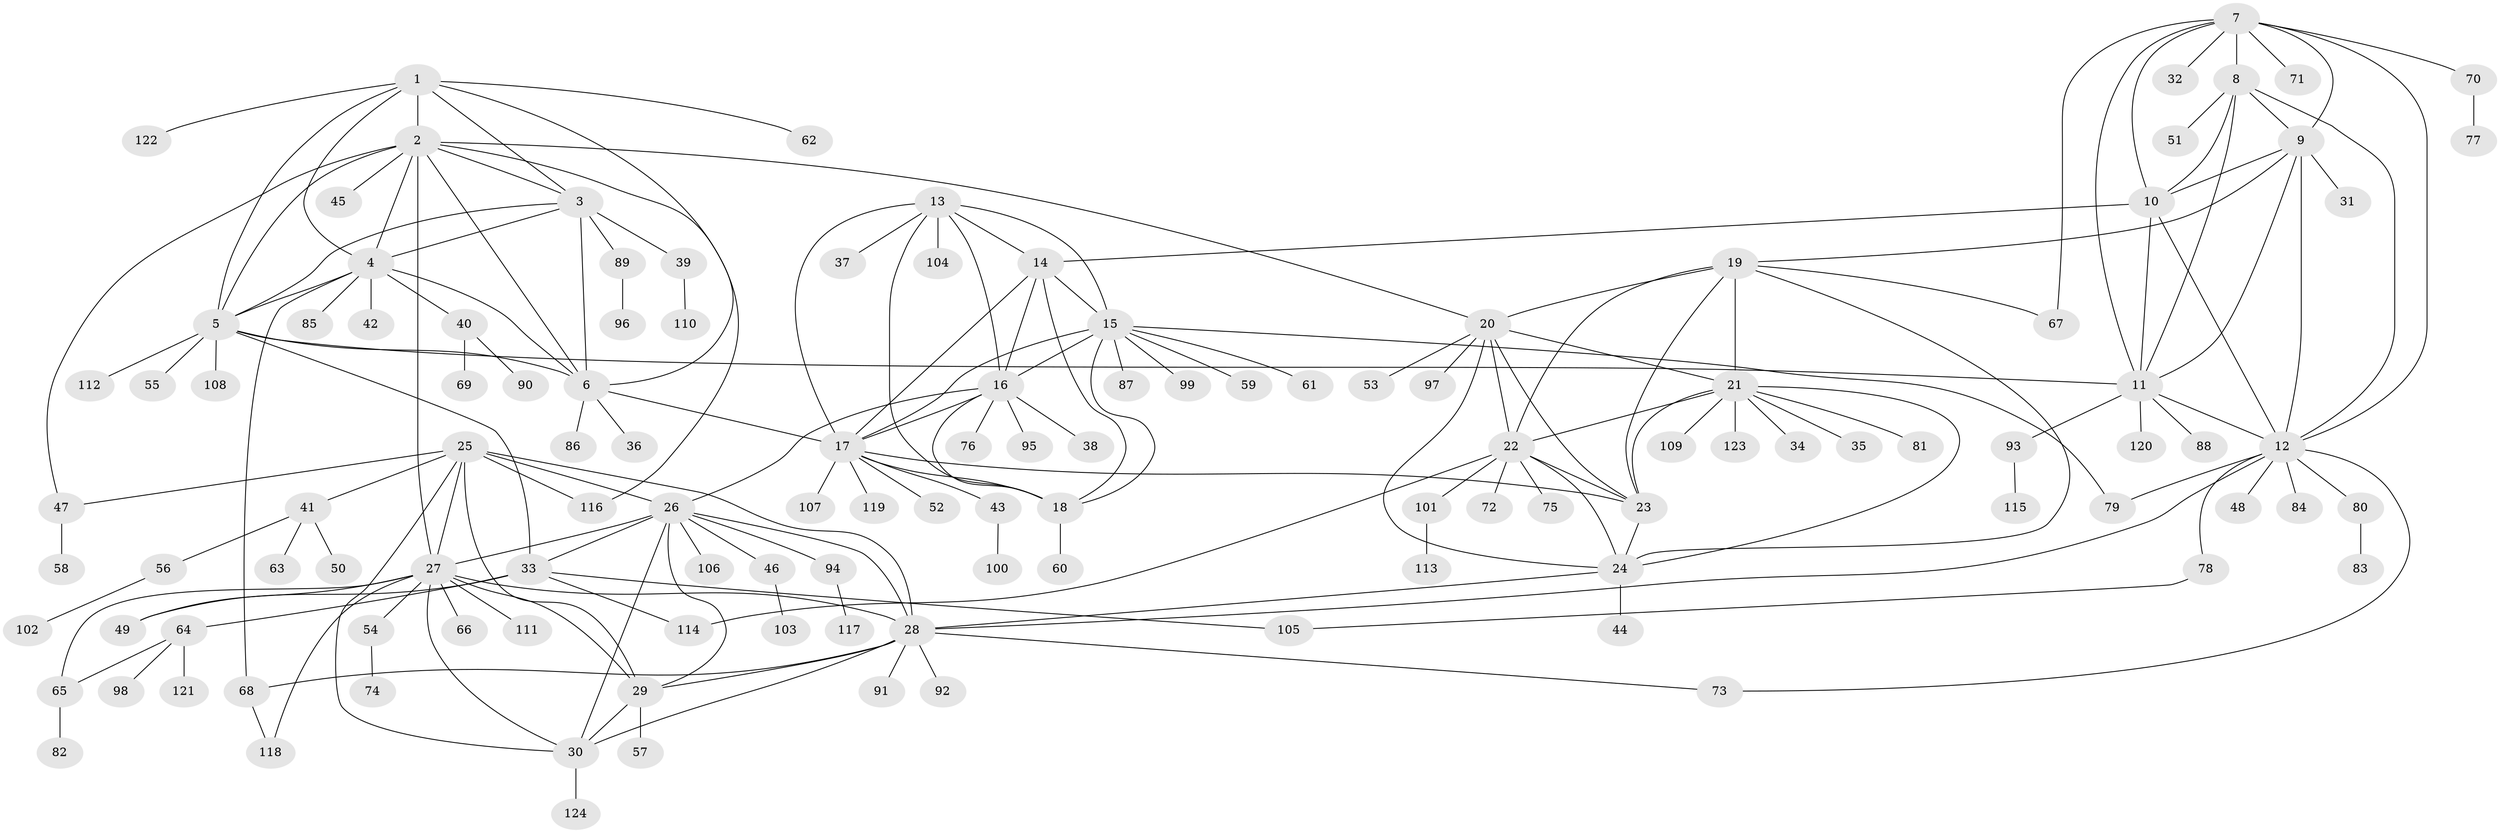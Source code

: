 // coarse degree distribution, {10: 0.05405405405405406, 8: 0.05405405405405406, 20: 0.02702702702702703, 7: 0.02702702702702703, 4: 0.08108108108108109, 3: 0.02702702702702703, 1: 0.7027027027027027, 2: 0.02702702702702703}
// Generated by graph-tools (version 1.1) at 2025/19/03/04/25 18:19:50]
// undirected, 124 vertices, 191 edges
graph export_dot {
graph [start="1"]
  node [color=gray90,style=filled];
  1;
  2;
  3;
  4;
  5;
  6;
  7;
  8;
  9;
  10;
  11;
  12;
  13;
  14;
  15;
  16;
  17;
  18;
  19;
  20;
  21;
  22;
  23;
  24;
  25;
  26;
  27;
  28;
  29;
  30;
  31;
  32;
  33;
  34;
  35;
  36;
  37;
  38;
  39;
  40;
  41;
  42;
  43;
  44;
  45;
  46;
  47;
  48;
  49;
  50;
  51;
  52;
  53;
  54;
  55;
  56;
  57;
  58;
  59;
  60;
  61;
  62;
  63;
  64;
  65;
  66;
  67;
  68;
  69;
  70;
  71;
  72;
  73;
  74;
  75;
  76;
  77;
  78;
  79;
  80;
  81;
  82;
  83;
  84;
  85;
  86;
  87;
  88;
  89;
  90;
  91;
  92;
  93;
  94;
  95;
  96;
  97;
  98;
  99;
  100;
  101;
  102;
  103;
  104;
  105;
  106;
  107;
  108;
  109;
  110;
  111;
  112;
  113;
  114;
  115;
  116;
  117;
  118;
  119;
  120;
  121;
  122;
  123;
  124;
  1 -- 2;
  1 -- 3;
  1 -- 4;
  1 -- 5;
  1 -- 6;
  1 -- 62;
  1 -- 122;
  2 -- 3;
  2 -- 4;
  2 -- 5;
  2 -- 6;
  2 -- 20;
  2 -- 27;
  2 -- 45;
  2 -- 47;
  2 -- 116;
  3 -- 4;
  3 -- 5;
  3 -- 6;
  3 -- 39;
  3 -- 89;
  4 -- 5;
  4 -- 6;
  4 -- 40;
  4 -- 42;
  4 -- 68;
  4 -- 85;
  5 -- 6;
  5 -- 11;
  5 -- 33;
  5 -- 55;
  5 -- 108;
  5 -- 112;
  6 -- 17;
  6 -- 36;
  6 -- 86;
  7 -- 8;
  7 -- 9;
  7 -- 10;
  7 -- 11;
  7 -- 12;
  7 -- 32;
  7 -- 67;
  7 -- 70;
  7 -- 71;
  8 -- 9;
  8 -- 10;
  8 -- 11;
  8 -- 12;
  8 -- 51;
  9 -- 10;
  9 -- 11;
  9 -- 12;
  9 -- 19;
  9 -- 31;
  10 -- 11;
  10 -- 12;
  10 -- 14;
  11 -- 12;
  11 -- 88;
  11 -- 93;
  11 -- 120;
  12 -- 28;
  12 -- 48;
  12 -- 73;
  12 -- 78;
  12 -- 79;
  12 -- 80;
  12 -- 84;
  13 -- 14;
  13 -- 15;
  13 -- 16;
  13 -- 17;
  13 -- 18;
  13 -- 37;
  13 -- 104;
  14 -- 15;
  14 -- 16;
  14 -- 17;
  14 -- 18;
  15 -- 16;
  15 -- 17;
  15 -- 18;
  15 -- 59;
  15 -- 61;
  15 -- 79;
  15 -- 87;
  15 -- 99;
  16 -- 17;
  16 -- 18;
  16 -- 26;
  16 -- 38;
  16 -- 76;
  16 -- 95;
  17 -- 18;
  17 -- 23;
  17 -- 43;
  17 -- 52;
  17 -- 107;
  17 -- 119;
  18 -- 60;
  19 -- 20;
  19 -- 21;
  19 -- 22;
  19 -- 23;
  19 -- 24;
  19 -- 67;
  20 -- 21;
  20 -- 22;
  20 -- 23;
  20 -- 24;
  20 -- 53;
  20 -- 97;
  21 -- 22;
  21 -- 23;
  21 -- 24;
  21 -- 34;
  21 -- 35;
  21 -- 81;
  21 -- 109;
  21 -- 123;
  22 -- 23;
  22 -- 24;
  22 -- 72;
  22 -- 75;
  22 -- 101;
  22 -- 114;
  23 -- 24;
  24 -- 28;
  24 -- 44;
  25 -- 26;
  25 -- 27;
  25 -- 28;
  25 -- 29;
  25 -- 30;
  25 -- 41;
  25 -- 47;
  25 -- 116;
  26 -- 27;
  26 -- 28;
  26 -- 29;
  26 -- 30;
  26 -- 33;
  26 -- 46;
  26 -- 94;
  26 -- 106;
  27 -- 28;
  27 -- 29;
  27 -- 30;
  27 -- 49;
  27 -- 54;
  27 -- 65;
  27 -- 66;
  27 -- 111;
  27 -- 118;
  28 -- 29;
  28 -- 30;
  28 -- 68;
  28 -- 73;
  28 -- 91;
  28 -- 92;
  29 -- 30;
  29 -- 57;
  30 -- 124;
  33 -- 49;
  33 -- 64;
  33 -- 105;
  33 -- 114;
  39 -- 110;
  40 -- 69;
  40 -- 90;
  41 -- 50;
  41 -- 56;
  41 -- 63;
  43 -- 100;
  46 -- 103;
  47 -- 58;
  54 -- 74;
  56 -- 102;
  64 -- 65;
  64 -- 98;
  64 -- 121;
  65 -- 82;
  68 -- 118;
  70 -- 77;
  78 -- 105;
  80 -- 83;
  89 -- 96;
  93 -- 115;
  94 -- 117;
  101 -- 113;
}
